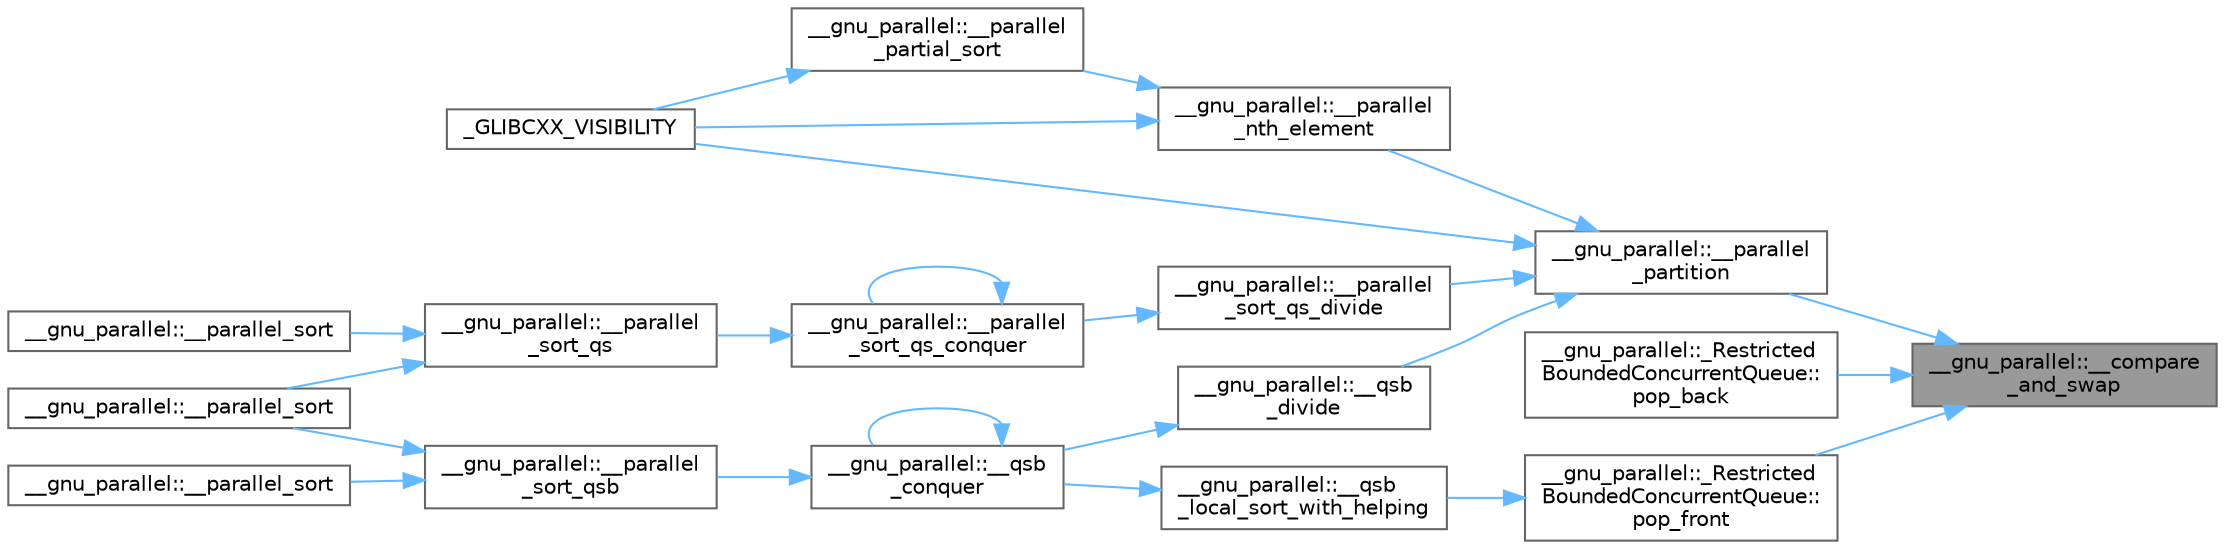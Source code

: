 digraph "__gnu_parallel::__compare_and_swap"
{
 // LATEX_PDF_SIZE
  bgcolor="transparent";
  edge [fontname=Helvetica,fontsize=10,labelfontname=Helvetica,labelfontsize=10];
  node [fontname=Helvetica,fontsize=10,shape=box,height=0.2,width=0.4];
  rankdir="RL";
  Node1 [id="Node000001",label="__gnu_parallel::__compare\l_and_swap",height=0.2,width=0.4,color="gray40", fillcolor="grey60", style="filled", fontcolor="black",tooltip="Compare-and-swap."];
  Node1 -> Node2 [id="edge23_Node000001_Node000002",dir="back",color="steelblue1",style="solid",tooltip=" "];
  Node2 [id="Node000002",label="__gnu_parallel::__parallel\l_partition",height=0.2,width=0.4,color="grey40", fillcolor="white", style="filled",URL="$namespace____gnu__parallel.html#ac870af1d69405f2f53cd7a96e1d92348",tooltip="Parallel implementation of std::partition."];
  Node2 -> Node3 [id="edge24_Node000002_Node000003",dir="back",color="steelblue1",style="solid",tooltip=" "];
  Node3 [id="Node000003",label="__gnu_parallel::__parallel\l_nth_element",height=0.2,width=0.4,color="grey40", fillcolor="white", style="filled",URL="$namespace____gnu__parallel.html#a1567c37a7562eaee17d13ebda1172586",tooltip="Parallel implementation of std::nth_element()."];
  Node3 -> Node4 [id="edge25_Node000003_Node000004",dir="back",color="steelblue1",style="solid",tooltip=" "];
  Node4 [id="Node000004",label="__gnu_parallel::__parallel\l_partial_sort",height=0.2,width=0.4,color="grey40", fillcolor="white", style="filled",URL="$namespace____gnu__parallel.html#abe60c5cc3788e1b1602175af0057d3f8",tooltip="Parallel implementation of std::partial_sort()."];
  Node4 -> Node5 [id="edge26_Node000004_Node000005",dir="back",color="steelblue1",style="solid",tooltip=" "];
  Node5 [id="Node000005",label="_GLIBCXX_VISIBILITY",height=0.2,width=0.4,color="grey40", fillcolor="white", style="filled",URL="$_classes_2lib_2include_2c_09_09_2parallel_2algo_8h.html#a544d74b2d5d0dd2197f5fd6f02691de0",tooltip=" "];
  Node3 -> Node5 [id="edge27_Node000003_Node000005",dir="back",color="steelblue1",style="solid",tooltip=" "];
  Node2 -> Node6 [id="edge28_Node000002_Node000006",dir="back",color="steelblue1",style="solid",tooltip=" "];
  Node6 [id="Node000006",label="__gnu_parallel::__parallel\l_sort_qs_divide",height=0.2,width=0.4,color="grey40", fillcolor="white", style="filled",URL="$namespace____gnu__parallel.html#a67cbf5b9027d7c9c4f80f80ba104cf99",tooltip="Unbalanced quicksort divide step."];
  Node6 -> Node7 [id="edge29_Node000006_Node000007",dir="back",color="steelblue1",style="solid",tooltip=" "];
  Node7 [id="Node000007",label="__gnu_parallel::__parallel\l_sort_qs_conquer",height=0.2,width=0.4,color="grey40", fillcolor="white", style="filled",URL="$namespace____gnu__parallel.html#a06c506308856b684737d24944a93a42e",tooltip="Unbalanced quicksort conquer step."];
  Node7 -> Node8 [id="edge30_Node000007_Node000008",dir="back",color="steelblue1",style="solid",tooltip=" "];
  Node8 [id="Node000008",label="__gnu_parallel::__parallel\l_sort_qs",height=0.2,width=0.4,color="grey40", fillcolor="white", style="filled",URL="$namespace____gnu__parallel.html#ac416a1c7e347b429bbf7a8fb17e847b2",tooltip="Unbalanced quicksort main call."];
  Node8 -> Node9 [id="edge31_Node000008_Node000009",dir="back",color="steelblue1",style="solid",tooltip=" "];
  Node9 [id="Node000009",label="__gnu_parallel::__parallel_sort",height=0.2,width=0.4,color="grey40", fillcolor="white", style="filled",URL="$namespace____gnu__parallel.html#aa47b469dd82347dd63c3996eda2e237b",tooltip="Choose a parallel sorting algorithm."];
  Node8 -> Node10 [id="edge32_Node000008_Node000010",dir="back",color="steelblue1",style="solid",tooltip=" "];
  Node10 [id="Node000010",label="__gnu_parallel::__parallel_sort",height=0.2,width=0.4,color="grey40", fillcolor="white", style="filled",URL="$namespace____gnu__parallel.html#aceaaa622c34d2f28ba6bf79241fcee36",tooltip="Choose quicksort for parallel sorting."];
  Node7 -> Node7 [id="edge33_Node000007_Node000007",dir="back",color="steelblue1",style="solid",tooltip=" "];
  Node2 -> Node11 [id="edge34_Node000002_Node000011",dir="back",color="steelblue1",style="solid",tooltip=" "];
  Node11 [id="Node000011",label="__gnu_parallel::__qsb\l_divide",height=0.2,width=0.4,color="grey40", fillcolor="white", style="filled",URL="$namespace____gnu__parallel.html#af5df990f9c6b42ec71b0b3245efd8e56",tooltip="Balanced quicksort divide step."];
  Node11 -> Node12 [id="edge35_Node000011_Node000012",dir="back",color="steelblue1",style="solid",tooltip=" "];
  Node12 [id="Node000012",label="__gnu_parallel::__qsb\l_conquer",height=0.2,width=0.4,color="grey40", fillcolor="white", style="filled",URL="$namespace____gnu__parallel.html#a8d9c5686c4621822c7c3cdd015f7e693",tooltip="Quicksort conquer step."];
  Node12 -> Node13 [id="edge36_Node000012_Node000013",dir="back",color="steelblue1",style="solid",tooltip=" "];
  Node13 [id="Node000013",label="__gnu_parallel::__parallel\l_sort_qsb",height=0.2,width=0.4,color="grey40", fillcolor="white", style="filled",URL="$namespace____gnu__parallel.html#a4093dd098b32542e3d3f43ebd4c6f940",tooltip="Top-level quicksort routine."];
  Node13 -> Node14 [id="edge37_Node000013_Node000014",dir="back",color="steelblue1",style="solid",tooltip=" "];
  Node14 [id="Node000014",label="__gnu_parallel::__parallel_sort",height=0.2,width=0.4,color="grey40", fillcolor="white", style="filled",URL="$namespace____gnu__parallel.html#a000f037b08d237d140dd6144a11fb73f",tooltip="Choose balanced quicksort for parallel sorting."];
  Node13 -> Node9 [id="edge38_Node000013_Node000009",dir="back",color="steelblue1",style="solid",tooltip=" "];
  Node12 -> Node12 [id="edge39_Node000012_Node000012",dir="back",color="steelblue1",style="solid",tooltip=" "];
  Node2 -> Node5 [id="edge40_Node000002_Node000005",dir="back",color="steelblue1",style="solid",tooltip=" "];
  Node1 -> Node15 [id="edge41_Node000001_Node000015",dir="back",color="steelblue1",style="solid",tooltip=" "];
  Node15 [id="Node000015",label="__gnu_parallel::_Restricted\lBoundedConcurrentQueue::\lpop_back",height=0.2,width=0.4,color="grey40", fillcolor="white", style="filled",URL="$class____gnu__parallel_1_1___restricted_bounded_concurrent_queue.html#aff5854a49d63fcd08aae08eb282361e7",tooltip="Pops one element from the queue at the front end. Must not be called concurrently with pop_front()."];
  Node1 -> Node16 [id="edge42_Node000001_Node000016",dir="back",color="steelblue1",style="solid",tooltip=" "];
  Node16 [id="Node000016",label="__gnu_parallel::_Restricted\lBoundedConcurrentQueue::\lpop_front",height=0.2,width=0.4,color="grey40", fillcolor="white", style="filled",URL="$class____gnu__parallel_1_1___restricted_bounded_concurrent_queue.html#a4b760899cefaccb86586c447b12c4cc3",tooltip="Pops one element from the queue at the front end. Must not be called concurrently with pop_front()."];
  Node16 -> Node17 [id="edge43_Node000016_Node000017",dir="back",color="steelblue1",style="solid",tooltip=" "];
  Node17 [id="Node000017",label="__gnu_parallel::__qsb\l_local_sort_with_helping",height=0.2,width=0.4,color="grey40", fillcolor="white", style="filled",URL="$namespace____gnu__parallel.html#a7565d258aacb02328cef6eb2781ab711",tooltip="Quicksort step doing load-balanced local sort."];
  Node17 -> Node12 [id="edge44_Node000017_Node000012",dir="back",color="steelblue1",style="solid",tooltip=" "];
}
